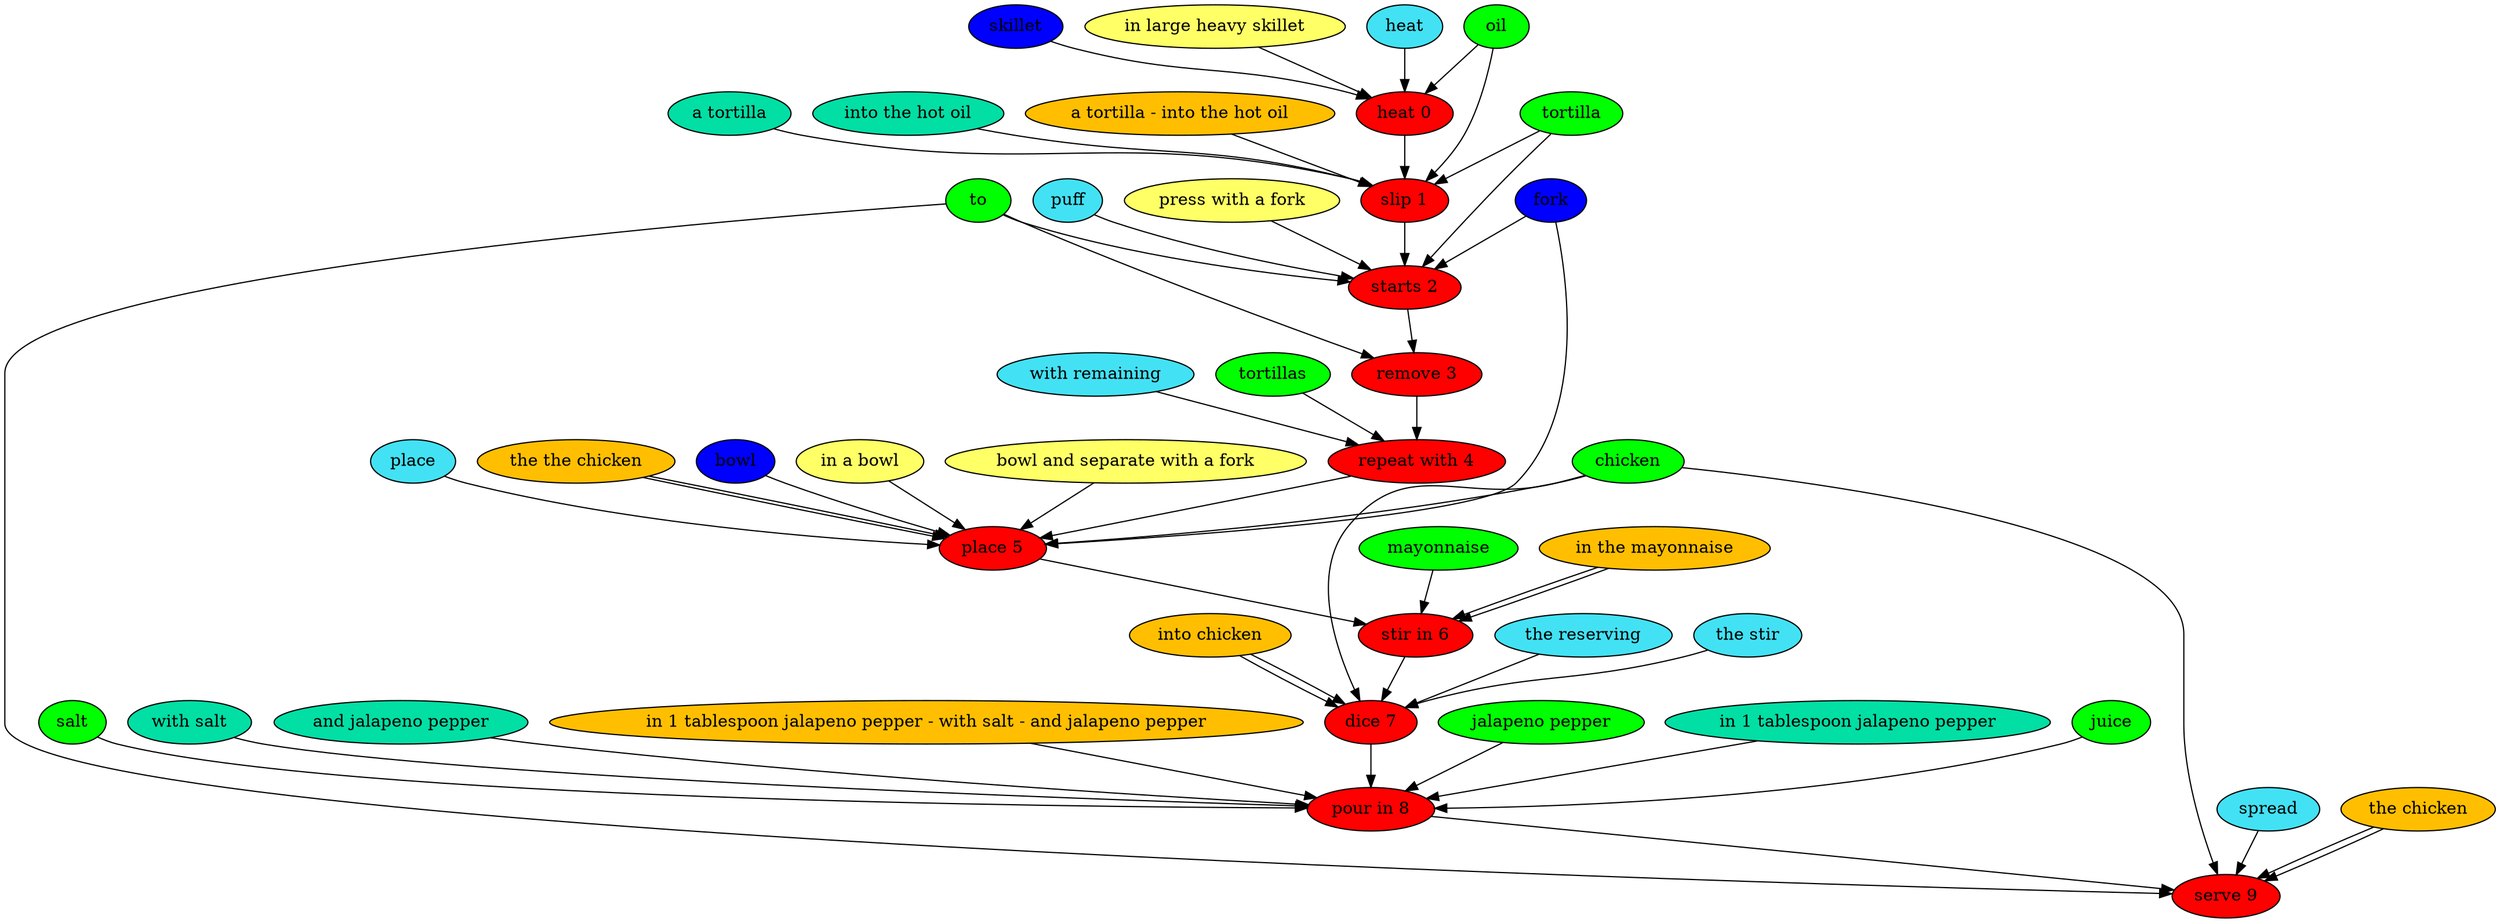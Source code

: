 digraph G {
"heat 0" [style=filled, fillcolor=red];
heat [style=filled, fillcolor="#42e2f4"];
heat -> "heat 0";
oil [style=filled, fillcolor=green];
oil -> "heat 0";
skillet [style=filled, fillcolor="#0000ff"];
skillet -> "heat 0";
"in large heavy skillet" [style=filled, fillcolor="#ffff66"];
"in large heavy skillet" -> "heat 0";
"slip 1" [style=filled, fillcolor=red];
tortilla [style=filled, fillcolor=green];
tortilla -> "slip 1";
"a tortilla" [style=filled, fillcolor="#01DFA5"];
"a tortilla" -> "slip 1";
oil [style=filled, fillcolor=green];
oil -> "slip 1";
"into the hot oil" [style=filled, fillcolor="#01DFA5"];
"into the hot oil" -> "slip 1";
"a tortilla - into the hot oil" [style=filled, fillcolor="#FFBF00"];
"a tortilla - into the hot oil" -> "slip 1";
"starts 2" [style=filled, fillcolor=red];
puff [style=filled, fillcolor="#42e2f4"];
puff -> "starts 2";
tortilla [style=filled, fillcolor=green];
tortilla -> "starts 2";
to [style=filled, fillcolor=green];
to -> "starts 2";
fork [style=filled, fillcolor="#0000ff"];
fork -> "starts 2";
"press with a fork" [style=filled, fillcolor="#ffff66"];
"press with a fork" -> "starts 2";
"remove 3" [style=filled, fillcolor=red];
to [style=filled, fillcolor=green];
to -> "remove 3";
"repeat with 4" [style=filled, fillcolor=red];
"with remaining" [style=filled, fillcolor="#42e2f4"];
"with remaining" -> "repeat with 4";
tortillas [style=filled, fillcolor=green];
tortillas -> "repeat with 4";
"place 5" [style=filled, fillcolor=red];
place [style=filled, fillcolor="#42e2f4"];
place -> "place 5";
chicken [style=filled, fillcolor=green];
chicken -> "place 5";
"the the chicken" [style=filled, fillcolor="#01DFA5"];
"the the chicken" -> "place 5";
bowl [style=filled, fillcolor="#0000ff"];
bowl -> "place 5";
"in a bowl" [style=filled, fillcolor="#ffff66"];
"in a bowl" -> "place 5";
fork [style=filled, fillcolor="#0000ff"];
fork -> "place 5";
"bowl and separate with a fork" [style=filled, fillcolor="#ffff66"];
"bowl and separate with a fork" -> "place 5";
"the the chicken" [style=filled, fillcolor="#FFBF00"];
"the the chicken" -> "place 5";
"stir in 6" [style=filled, fillcolor=red];
mayonnaise [style=filled, fillcolor=green];
mayonnaise -> "stir in 6";
"in the mayonnaise" [style=filled, fillcolor="#01DFA5"];
"in the mayonnaise" -> "stir in 6";
"in the mayonnaise" [style=filled, fillcolor="#FFBF00"];
"in the mayonnaise" -> "stir in 6";
"dice 7" [style=filled, fillcolor=red];
"the reserving" [style=filled, fillcolor="#42e2f4"];
"the reserving" -> "dice 7";
"the stir" [style=filled, fillcolor="#42e2f4"];
"the stir" -> "dice 7";
chicken [style=filled, fillcolor=green];
chicken -> "dice 7";
"into chicken" [style=filled, fillcolor="#01DFA5"];
"into chicken" -> "dice 7";
"into chicken" [style=filled, fillcolor="#FFBF00"];
"into chicken" -> "dice 7";
"pour in 8" [style=filled, fillcolor=red];
"jalapeno pepper" [style=filled, fillcolor=green];
"jalapeno pepper" -> "pour in 8";
"in 1 tablespoon jalapeno pepper" [style=filled, fillcolor="#01DFA5"];
"in 1 tablespoon jalapeno pepper" -> "pour in 8";
juice [style=filled, fillcolor=green];
juice -> "pour in 8";
salt [style=filled, fillcolor=green];
salt -> "pour in 8";
"with salt" [style=filled, fillcolor="#01DFA5"];
"with salt" -> "pour in 8";
"and jalapeno pepper" [style=filled, fillcolor="#01DFA5"];
"and jalapeno pepper" -> "pour in 8";
"in 1 tablespoon jalapeno pepper - with salt - and jalapeno pepper" [style=filled, fillcolor="#FFBF00"];
"in 1 tablespoon jalapeno pepper - with salt - and jalapeno pepper" -> "pour in 8";
"serve 9" [style=filled, fillcolor=red];
spread [style=filled, fillcolor="#42e2f4"];
spread -> "serve 9";
to [style=filled, fillcolor=green];
to -> "serve 9";
chicken [style=filled, fillcolor=green];
chicken -> "serve 9";
"the chicken" [style=filled, fillcolor="#01DFA5"];
"the chicken" -> "serve 9";
"the chicken" [style=filled, fillcolor="#FFBF00"];
"the chicken" -> "serve 9";
"heat 0" -> "slip 1";
"slip 1" -> "starts 2";
"starts 2" -> "remove 3";
"remove 3" -> "repeat with 4";
"repeat with 4" -> "place 5";
"place 5" -> "stir in 6";
"stir in 6" -> "dice 7";
"dice 7" -> "pour in 8";
"pour in 8" -> "serve 9";
}
